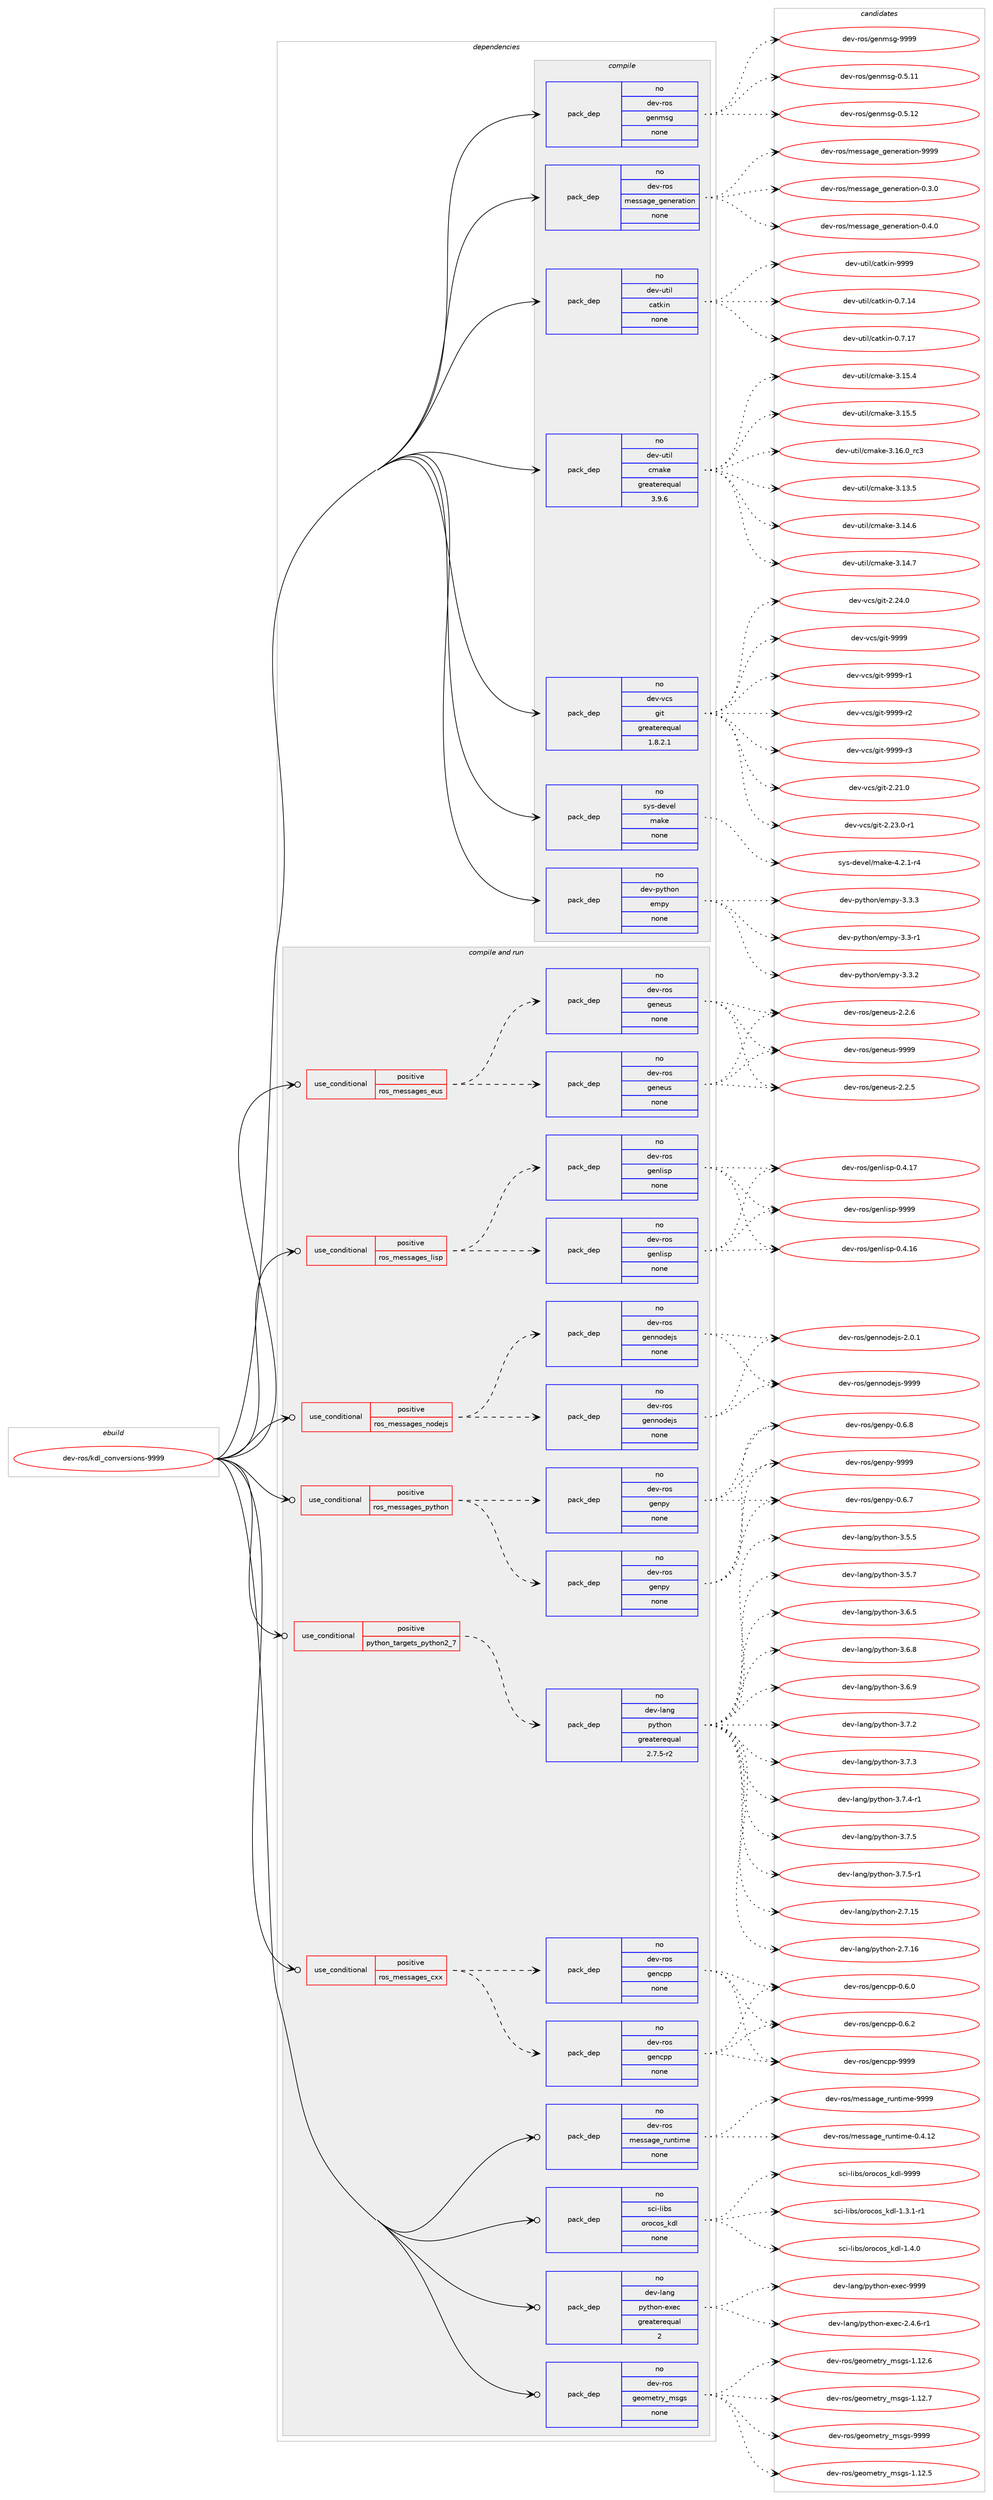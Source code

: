 digraph prolog {

# *************
# Graph options
# *************

newrank=true;
concentrate=true;
compound=true;
graph [rankdir=LR,fontname=Helvetica,fontsize=10,ranksep=1.5];#, ranksep=2.5, nodesep=0.2];
edge  [arrowhead=vee];
node  [fontname=Helvetica,fontsize=10];

# **********
# The ebuild
# **********

subgraph cluster_leftcol {
color=gray;
rank=same;
label=<<i>ebuild</i>>;
id [label="dev-ros/kdl_conversions-9999", color=red, width=4, href="../dev-ros/kdl_conversions-9999.svg"];
}

# ****************
# The dependencies
# ****************

subgraph cluster_midcol {
color=gray;
label=<<i>dependencies</i>>;
subgraph cluster_compile {
fillcolor="#eeeeee";
style=filled;
label=<<i>compile</i>>;
subgraph pack489500 {
dependency655042 [label=<<TABLE BORDER="0" CELLBORDER="1" CELLSPACING="0" CELLPADDING="4" WIDTH="220"><TR><TD ROWSPAN="6" CELLPADDING="30">pack_dep</TD></TR><TR><TD WIDTH="110">no</TD></TR><TR><TD>dev-python</TD></TR><TR><TD>empy</TD></TR><TR><TD>none</TD></TR><TR><TD></TD></TR></TABLE>>, shape=none, color=blue];
}
id:e -> dependency655042:w [weight=20,style="solid",arrowhead="vee"];
subgraph pack489501 {
dependency655043 [label=<<TABLE BORDER="0" CELLBORDER="1" CELLSPACING="0" CELLPADDING="4" WIDTH="220"><TR><TD ROWSPAN="6" CELLPADDING="30">pack_dep</TD></TR><TR><TD WIDTH="110">no</TD></TR><TR><TD>dev-ros</TD></TR><TR><TD>genmsg</TD></TR><TR><TD>none</TD></TR><TR><TD></TD></TR></TABLE>>, shape=none, color=blue];
}
id:e -> dependency655043:w [weight=20,style="solid",arrowhead="vee"];
subgraph pack489502 {
dependency655044 [label=<<TABLE BORDER="0" CELLBORDER="1" CELLSPACING="0" CELLPADDING="4" WIDTH="220"><TR><TD ROWSPAN="6" CELLPADDING="30">pack_dep</TD></TR><TR><TD WIDTH="110">no</TD></TR><TR><TD>dev-ros</TD></TR><TR><TD>message_generation</TD></TR><TR><TD>none</TD></TR><TR><TD></TD></TR></TABLE>>, shape=none, color=blue];
}
id:e -> dependency655044:w [weight=20,style="solid",arrowhead="vee"];
subgraph pack489503 {
dependency655045 [label=<<TABLE BORDER="0" CELLBORDER="1" CELLSPACING="0" CELLPADDING="4" WIDTH="220"><TR><TD ROWSPAN="6" CELLPADDING="30">pack_dep</TD></TR><TR><TD WIDTH="110">no</TD></TR><TR><TD>dev-util</TD></TR><TR><TD>catkin</TD></TR><TR><TD>none</TD></TR><TR><TD></TD></TR></TABLE>>, shape=none, color=blue];
}
id:e -> dependency655045:w [weight=20,style="solid",arrowhead="vee"];
subgraph pack489504 {
dependency655046 [label=<<TABLE BORDER="0" CELLBORDER="1" CELLSPACING="0" CELLPADDING="4" WIDTH="220"><TR><TD ROWSPAN="6" CELLPADDING="30">pack_dep</TD></TR><TR><TD WIDTH="110">no</TD></TR><TR><TD>dev-util</TD></TR><TR><TD>cmake</TD></TR><TR><TD>greaterequal</TD></TR><TR><TD>3.9.6</TD></TR></TABLE>>, shape=none, color=blue];
}
id:e -> dependency655046:w [weight=20,style="solid",arrowhead="vee"];
subgraph pack489505 {
dependency655047 [label=<<TABLE BORDER="0" CELLBORDER="1" CELLSPACING="0" CELLPADDING="4" WIDTH="220"><TR><TD ROWSPAN="6" CELLPADDING="30">pack_dep</TD></TR><TR><TD WIDTH="110">no</TD></TR><TR><TD>dev-vcs</TD></TR><TR><TD>git</TD></TR><TR><TD>greaterequal</TD></TR><TR><TD>1.8.2.1</TD></TR></TABLE>>, shape=none, color=blue];
}
id:e -> dependency655047:w [weight=20,style="solid",arrowhead="vee"];
subgraph pack489506 {
dependency655048 [label=<<TABLE BORDER="0" CELLBORDER="1" CELLSPACING="0" CELLPADDING="4" WIDTH="220"><TR><TD ROWSPAN="6" CELLPADDING="30">pack_dep</TD></TR><TR><TD WIDTH="110">no</TD></TR><TR><TD>sys-devel</TD></TR><TR><TD>make</TD></TR><TR><TD>none</TD></TR><TR><TD></TD></TR></TABLE>>, shape=none, color=blue];
}
id:e -> dependency655048:w [weight=20,style="solid",arrowhead="vee"];
}
subgraph cluster_compileandrun {
fillcolor="#eeeeee";
style=filled;
label=<<i>compile and run</i>>;
subgraph cond153636 {
dependency655049 [label=<<TABLE BORDER="0" CELLBORDER="1" CELLSPACING="0" CELLPADDING="4"><TR><TD ROWSPAN="3" CELLPADDING="10">use_conditional</TD></TR><TR><TD>positive</TD></TR><TR><TD>python_targets_python2_7</TD></TR></TABLE>>, shape=none, color=red];
subgraph pack489507 {
dependency655050 [label=<<TABLE BORDER="0" CELLBORDER="1" CELLSPACING="0" CELLPADDING="4" WIDTH="220"><TR><TD ROWSPAN="6" CELLPADDING="30">pack_dep</TD></TR><TR><TD WIDTH="110">no</TD></TR><TR><TD>dev-lang</TD></TR><TR><TD>python</TD></TR><TR><TD>greaterequal</TD></TR><TR><TD>2.7.5-r2</TD></TR></TABLE>>, shape=none, color=blue];
}
dependency655049:e -> dependency655050:w [weight=20,style="dashed",arrowhead="vee"];
}
id:e -> dependency655049:w [weight=20,style="solid",arrowhead="odotvee"];
subgraph cond153637 {
dependency655051 [label=<<TABLE BORDER="0" CELLBORDER="1" CELLSPACING="0" CELLPADDING="4"><TR><TD ROWSPAN="3" CELLPADDING="10">use_conditional</TD></TR><TR><TD>positive</TD></TR><TR><TD>ros_messages_cxx</TD></TR></TABLE>>, shape=none, color=red];
subgraph pack489508 {
dependency655052 [label=<<TABLE BORDER="0" CELLBORDER="1" CELLSPACING="0" CELLPADDING="4" WIDTH="220"><TR><TD ROWSPAN="6" CELLPADDING="30">pack_dep</TD></TR><TR><TD WIDTH="110">no</TD></TR><TR><TD>dev-ros</TD></TR><TR><TD>gencpp</TD></TR><TR><TD>none</TD></TR><TR><TD></TD></TR></TABLE>>, shape=none, color=blue];
}
dependency655051:e -> dependency655052:w [weight=20,style="dashed",arrowhead="vee"];
subgraph pack489509 {
dependency655053 [label=<<TABLE BORDER="0" CELLBORDER="1" CELLSPACING="0" CELLPADDING="4" WIDTH="220"><TR><TD ROWSPAN="6" CELLPADDING="30">pack_dep</TD></TR><TR><TD WIDTH="110">no</TD></TR><TR><TD>dev-ros</TD></TR><TR><TD>gencpp</TD></TR><TR><TD>none</TD></TR><TR><TD></TD></TR></TABLE>>, shape=none, color=blue];
}
dependency655051:e -> dependency655053:w [weight=20,style="dashed",arrowhead="vee"];
}
id:e -> dependency655051:w [weight=20,style="solid",arrowhead="odotvee"];
subgraph cond153638 {
dependency655054 [label=<<TABLE BORDER="0" CELLBORDER="1" CELLSPACING="0" CELLPADDING="4"><TR><TD ROWSPAN="3" CELLPADDING="10">use_conditional</TD></TR><TR><TD>positive</TD></TR><TR><TD>ros_messages_eus</TD></TR></TABLE>>, shape=none, color=red];
subgraph pack489510 {
dependency655055 [label=<<TABLE BORDER="0" CELLBORDER="1" CELLSPACING="0" CELLPADDING="4" WIDTH="220"><TR><TD ROWSPAN="6" CELLPADDING="30">pack_dep</TD></TR><TR><TD WIDTH="110">no</TD></TR><TR><TD>dev-ros</TD></TR><TR><TD>geneus</TD></TR><TR><TD>none</TD></TR><TR><TD></TD></TR></TABLE>>, shape=none, color=blue];
}
dependency655054:e -> dependency655055:w [weight=20,style="dashed",arrowhead="vee"];
subgraph pack489511 {
dependency655056 [label=<<TABLE BORDER="0" CELLBORDER="1" CELLSPACING="0" CELLPADDING="4" WIDTH="220"><TR><TD ROWSPAN="6" CELLPADDING="30">pack_dep</TD></TR><TR><TD WIDTH="110">no</TD></TR><TR><TD>dev-ros</TD></TR><TR><TD>geneus</TD></TR><TR><TD>none</TD></TR><TR><TD></TD></TR></TABLE>>, shape=none, color=blue];
}
dependency655054:e -> dependency655056:w [weight=20,style="dashed",arrowhead="vee"];
}
id:e -> dependency655054:w [weight=20,style="solid",arrowhead="odotvee"];
subgraph cond153639 {
dependency655057 [label=<<TABLE BORDER="0" CELLBORDER="1" CELLSPACING="0" CELLPADDING="4"><TR><TD ROWSPAN="3" CELLPADDING="10">use_conditional</TD></TR><TR><TD>positive</TD></TR><TR><TD>ros_messages_lisp</TD></TR></TABLE>>, shape=none, color=red];
subgraph pack489512 {
dependency655058 [label=<<TABLE BORDER="0" CELLBORDER="1" CELLSPACING="0" CELLPADDING="4" WIDTH="220"><TR><TD ROWSPAN="6" CELLPADDING="30">pack_dep</TD></TR><TR><TD WIDTH="110">no</TD></TR><TR><TD>dev-ros</TD></TR><TR><TD>genlisp</TD></TR><TR><TD>none</TD></TR><TR><TD></TD></TR></TABLE>>, shape=none, color=blue];
}
dependency655057:e -> dependency655058:w [weight=20,style="dashed",arrowhead="vee"];
subgraph pack489513 {
dependency655059 [label=<<TABLE BORDER="0" CELLBORDER="1" CELLSPACING="0" CELLPADDING="4" WIDTH="220"><TR><TD ROWSPAN="6" CELLPADDING="30">pack_dep</TD></TR><TR><TD WIDTH="110">no</TD></TR><TR><TD>dev-ros</TD></TR><TR><TD>genlisp</TD></TR><TR><TD>none</TD></TR><TR><TD></TD></TR></TABLE>>, shape=none, color=blue];
}
dependency655057:e -> dependency655059:w [weight=20,style="dashed",arrowhead="vee"];
}
id:e -> dependency655057:w [weight=20,style="solid",arrowhead="odotvee"];
subgraph cond153640 {
dependency655060 [label=<<TABLE BORDER="0" CELLBORDER="1" CELLSPACING="0" CELLPADDING="4"><TR><TD ROWSPAN="3" CELLPADDING="10">use_conditional</TD></TR><TR><TD>positive</TD></TR><TR><TD>ros_messages_nodejs</TD></TR></TABLE>>, shape=none, color=red];
subgraph pack489514 {
dependency655061 [label=<<TABLE BORDER="0" CELLBORDER="1" CELLSPACING="0" CELLPADDING="4" WIDTH="220"><TR><TD ROWSPAN="6" CELLPADDING="30">pack_dep</TD></TR><TR><TD WIDTH="110">no</TD></TR><TR><TD>dev-ros</TD></TR><TR><TD>gennodejs</TD></TR><TR><TD>none</TD></TR><TR><TD></TD></TR></TABLE>>, shape=none, color=blue];
}
dependency655060:e -> dependency655061:w [weight=20,style="dashed",arrowhead="vee"];
subgraph pack489515 {
dependency655062 [label=<<TABLE BORDER="0" CELLBORDER="1" CELLSPACING="0" CELLPADDING="4" WIDTH="220"><TR><TD ROWSPAN="6" CELLPADDING="30">pack_dep</TD></TR><TR><TD WIDTH="110">no</TD></TR><TR><TD>dev-ros</TD></TR><TR><TD>gennodejs</TD></TR><TR><TD>none</TD></TR><TR><TD></TD></TR></TABLE>>, shape=none, color=blue];
}
dependency655060:e -> dependency655062:w [weight=20,style="dashed",arrowhead="vee"];
}
id:e -> dependency655060:w [weight=20,style="solid",arrowhead="odotvee"];
subgraph cond153641 {
dependency655063 [label=<<TABLE BORDER="0" CELLBORDER="1" CELLSPACING="0" CELLPADDING="4"><TR><TD ROWSPAN="3" CELLPADDING="10">use_conditional</TD></TR><TR><TD>positive</TD></TR><TR><TD>ros_messages_python</TD></TR></TABLE>>, shape=none, color=red];
subgraph pack489516 {
dependency655064 [label=<<TABLE BORDER="0" CELLBORDER="1" CELLSPACING="0" CELLPADDING="4" WIDTH="220"><TR><TD ROWSPAN="6" CELLPADDING="30">pack_dep</TD></TR><TR><TD WIDTH="110">no</TD></TR><TR><TD>dev-ros</TD></TR><TR><TD>genpy</TD></TR><TR><TD>none</TD></TR><TR><TD></TD></TR></TABLE>>, shape=none, color=blue];
}
dependency655063:e -> dependency655064:w [weight=20,style="dashed",arrowhead="vee"];
subgraph pack489517 {
dependency655065 [label=<<TABLE BORDER="0" CELLBORDER="1" CELLSPACING="0" CELLPADDING="4" WIDTH="220"><TR><TD ROWSPAN="6" CELLPADDING="30">pack_dep</TD></TR><TR><TD WIDTH="110">no</TD></TR><TR><TD>dev-ros</TD></TR><TR><TD>genpy</TD></TR><TR><TD>none</TD></TR><TR><TD></TD></TR></TABLE>>, shape=none, color=blue];
}
dependency655063:e -> dependency655065:w [weight=20,style="dashed",arrowhead="vee"];
}
id:e -> dependency655063:w [weight=20,style="solid",arrowhead="odotvee"];
subgraph pack489518 {
dependency655066 [label=<<TABLE BORDER="0" CELLBORDER="1" CELLSPACING="0" CELLPADDING="4" WIDTH="220"><TR><TD ROWSPAN="6" CELLPADDING="30">pack_dep</TD></TR><TR><TD WIDTH="110">no</TD></TR><TR><TD>dev-lang</TD></TR><TR><TD>python-exec</TD></TR><TR><TD>greaterequal</TD></TR><TR><TD>2</TD></TR></TABLE>>, shape=none, color=blue];
}
id:e -> dependency655066:w [weight=20,style="solid",arrowhead="odotvee"];
subgraph pack489519 {
dependency655067 [label=<<TABLE BORDER="0" CELLBORDER="1" CELLSPACING="0" CELLPADDING="4" WIDTH="220"><TR><TD ROWSPAN="6" CELLPADDING="30">pack_dep</TD></TR><TR><TD WIDTH="110">no</TD></TR><TR><TD>dev-ros</TD></TR><TR><TD>geometry_msgs</TD></TR><TR><TD>none</TD></TR><TR><TD></TD></TR></TABLE>>, shape=none, color=blue];
}
id:e -> dependency655067:w [weight=20,style="solid",arrowhead="odotvee"];
subgraph pack489520 {
dependency655068 [label=<<TABLE BORDER="0" CELLBORDER="1" CELLSPACING="0" CELLPADDING="4" WIDTH="220"><TR><TD ROWSPAN="6" CELLPADDING="30">pack_dep</TD></TR><TR><TD WIDTH="110">no</TD></TR><TR><TD>dev-ros</TD></TR><TR><TD>message_runtime</TD></TR><TR><TD>none</TD></TR><TR><TD></TD></TR></TABLE>>, shape=none, color=blue];
}
id:e -> dependency655068:w [weight=20,style="solid",arrowhead="odotvee"];
subgraph pack489521 {
dependency655069 [label=<<TABLE BORDER="0" CELLBORDER="1" CELLSPACING="0" CELLPADDING="4" WIDTH="220"><TR><TD ROWSPAN="6" CELLPADDING="30">pack_dep</TD></TR><TR><TD WIDTH="110">no</TD></TR><TR><TD>sci-libs</TD></TR><TR><TD>orocos_kdl</TD></TR><TR><TD>none</TD></TR><TR><TD></TD></TR></TABLE>>, shape=none, color=blue];
}
id:e -> dependency655069:w [weight=20,style="solid",arrowhead="odotvee"];
}
subgraph cluster_run {
fillcolor="#eeeeee";
style=filled;
label=<<i>run</i>>;
}
}

# **************
# The candidates
# **************

subgraph cluster_choices {
rank=same;
color=gray;
label=<<i>candidates</i>>;

subgraph choice489500 {
color=black;
nodesep=1;
choice1001011184511212111610411111047101109112121455146514511449 [label="dev-python/empy-3.3-r1", color=red, width=4,href="../dev-python/empy-3.3-r1.svg"];
choice1001011184511212111610411111047101109112121455146514650 [label="dev-python/empy-3.3.2", color=red, width=4,href="../dev-python/empy-3.3.2.svg"];
choice1001011184511212111610411111047101109112121455146514651 [label="dev-python/empy-3.3.3", color=red, width=4,href="../dev-python/empy-3.3.3.svg"];
dependency655042:e -> choice1001011184511212111610411111047101109112121455146514511449:w [style=dotted,weight="100"];
dependency655042:e -> choice1001011184511212111610411111047101109112121455146514650:w [style=dotted,weight="100"];
dependency655042:e -> choice1001011184511212111610411111047101109112121455146514651:w [style=dotted,weight="100"];
}
subgraph choice489501 {
color=black;
nodesep=1;
choice100101118451141111154710310111010911510345484653464949 [label="dev-ros/genmsg-0.5.11", color=red, width=4,href="../dev-ros/genmsg-0.5.11.svg"];
choice100101118451141111154710310111010911510345484653464950 [label="dev-ros/genmsg-0.5.12", color=red, width=4,href="../dev-ros/genmsg-0.5.12.svg"];
choice10010111845114111115471031011101091151034557575757 [label="dev-ros/genmsg-9999", color=red, width=4,href="../dev-ros/genmsg-9999.svg"];
dependency655043:e -> choice100101118451141111154710310111010911510345484653464949:w [style=dotted,weight="100"];
dependency655043:e -> choice100101118451141111154710310111010911510345484653464950:w [style=dotted,weight="100"];
dependency655043:e -> choice10010111845114111115471031011101091151034557575757:w [style=dotted,weight="100"];
}
subgraph choice489502 {
color=black;
nodesep=1;
choice1001011184511411111547109101115115971031019510310111010111497116105111110454846514648 [label="dev-ros/message_generation-0.3.0", color=red, width=4,href="../dev-ros/message_generation-0.3.0.svg"];
choice1001011184511411111547109101115115971031019510310111010111497116105111110454846524648 [label="dev-ros/message_generation-0.4.0", color=red, width=4,href="../dev-ros/message_generation-0.4.0.svg"];
choice10010111845114111115471091011151159710310195103101110101114971161051111104557575757 [label="dev-ros/message_generation-9999", color=red, width=4,href="../dev-ros/message_generation-9999.svg"];
dependency655044:e -> choice1001011184511411111547109101115115971031019510310111010111497116105111110454846514648:w [style=dotted,weight="100"];
dependency655044:e -> choice1001011184511411111547109101115115971031019510310111010111497116105111110454846524648:w [style=dotted,weight="100"];
dependency655044:e -> choice10010111845114111115471091011151159710310195103101110101114971161051111104557575757:w [style=dotted,weight="100"];
}
subgraph choice489503 {
color=black;
nodesep=1;
choice1001011184511711610510847999711610710511045484655464952 [label="dev-util/catkin-0.7.14", color=red, width=4,href="../dev-util/catkin-0.7.14.svg"];
choice1001011184511711610510847999711610710511045484655464955 [label="dev-util/catkin-0.7.17", color=red, width=4,href="../dev-util/catkin-0.7.17.svg"];
choice100101118451171161051084799971161071051104557575757 [label="dev-util/catkin-9999", color=red, width=4,href="../dev-util/catkin-9999.svg"];
dependency655045:e -> choice1001011184511711610510847999711610710511045484655464952:w [style=dotted,weight="100"];
dependency655045:e -> choice1001011184511711610510847999711610710511045484655464955:w [style=dotted,weight="100"];
dependency655045:e -> choice100101118451171161051084799971161071051104557575757:w [style=dotted,weight="100"];
}
subgraph choice489504 {
color=black;
nodesep=1;
choice1001011184511711610510847991099710710145514649514653 [label="dev-util/cmake-3.13.5", color=red, width=4,href="../dev-util/cmake-3.13.5.svg"];
choice1001011184511711610510847991099710710145514649524654 [label="dev-util/cmake-3.14.6", color=red, width=4,href="../dev-util/cmake-3.14.6.svg"];
choice1001011184511711610510847991099710710145514649524655 [label="dev-util/cmake-3.14.7", color=red, width=4,href="../dev-util/cmake-3.14.7.svg"];
choice1001011184511711610510847991099710710145514649534652 [label="dev-util/cmake-3.15.4", color=red, width=4,href="../dev-util/cmake-3.15.4.svg"];
choice1001011184511711610510847991099710710145514649534653 [label="dev-util/cmake-3.15.5", color=red, width=4,href="../dev-util/cmake-3.15.5.svg"];
choice1001011184511711610510847991099710710145514649544648951149951 [label="dev-util/cmake-3.16.0_rc3", color=red, width=4,href="../dev-util/cmake-3.16.0_rc3.svg"];
dependency655046:e -> choice1001011184511711610510847991099710710145514649514653:w [style=dotted,weight="100"];
dependency655046:e -> choice1001011184511711610510847991099710710145514649524654:w [style=dotted,weight="100"];
dependency655046:e -> choice1001011184511711610510847991099710710145514649524655:w [style=dotted,weight="100"];
dependency655046:e -> choice1001011184511711610510847991099710710145514649534652:w [style=dotted,weight="100"];
dependency655046:e -> choice1001011184511711610510847991099710710145514649534653:w [style=dotted,weight="100"];
dependency655046:e -> choice1001011184511711610510847991099710710145514649544648951149951:w [style=dotted,weight="100"];
}
subgraph choice489505 {
color=black;
nodesep=1;
choice10010111845118991154710310511645504650494648 [label="dev-vcs/git-2.21.0", color=red, width=4,href="../dev-vcs/git-2.21.0.svg"];
choice100101118451189911547103105116455046505146484511449 [label="dev-vcs/git-2.23.0-r1", color=red, width=4,href="../dev-vcs/git-2.23.0-r1.svg"];
choice10010111845118991154710310511645504650524648 [label="dev-vcs/git-2.24.0", color=red, width=4,href="../dev-vcs/git-2.24.0.svg"];
choice1001011184511899115471031051164557575757 [label="dev-vcs/git-9999", color=red, width=4,href="../dev-vcs/git-9999.svg"];
choice10010111845118991154710310511645575757574511449 [label="dev-vcs/git-9999-r1", color=red, width=4,href="../dev-vcs/git-9999-r1.svg"];
choice10010111845118991154710310511645575757574511450 [label="dev-vcs/git-9999-r2", color=red, width=4,href="../dev-vcs/git-9999-r2.svg"];
choice10010111845118991154710310511645575757574511451 [label="dev-vcs/git-9999-r3", color=red, width=4,href="../dev-vcs/git-9999-r3.svg"];
dependency655047:e -> choice10010111845118991154710310511645504650494648:w [style=dotted,weight="100"];
dependency655047:e -> choice100101118451189911547103105116455046505146484511449:w [style=dotted,weight="100"];
dependency655047:e -> choice10010111845118991154710310511645504650524648:w [style=dotted,weight="100"];
dependency655047:e -> choice1001011184511899115471031051164557575757:w [style=dotted,weight="100"];
dependency655047:e -> choice10010111845118991154710310511645575757574511449:w [style=dotted,weight="100"];
dependency655047:e -> choice10010111845118991154710310511645575757574511450:w [style=dotted,weight="100"];
dependency655047:e -> choice10010111845118991154710310511645575757574511451:w [style=dotted,weight="100"];
}
subgraph choice489506 {
color=black;
nodesep=1;
choice1151211154510010111810110847109971071014552465046494511452 [label="sys-devel/make-4.2.1-r4", color=red, width=4,href="../sys-devel/make-4.2.1-r4.svg"];
dependency655048:e -> choice1151211154510010111810110847109971071014552465046494511452:w [style=dotted,weight="100"];
}
subgraph choice489507 {
color=black;
nodesep=1;
choice10010111845108971101034711212111610411111045504655464953 [label="dev-lang/python-2.7.15", color=red, width=4,href="../dev-lang/python-2.7.15.svg"];
choice10010111845108971101034711212111610411111045504655464954 [label="dev-lang/python-2.7.16", color=red, width=4,href="../dev-lang/python-2.7.16.svg"];
choice100101118451089711010347112121116104111110455146534653 [label="dev-lang/python-3.5.5", color=red, width=4,href="../dev-lang/python-3.5.5.svg"];
choice100101118451089711010347112121116104111110455146534655 [label="dev-lang/python-3.5.7", color=red, width=4,href="../dev-lang/python-3.5.7.svg"];
choice100101118451089711010347112121116104111110455146544653 [label="dev-lang/python-3.6.5", color=red, width=4,href="../dev-lang/python-3.6.5.svg"];
choice100101118451089711010347112121116104111110455146544656 [label="dev-lang/python-3.6.8", color=red, width=4,href="../dev-lang/python-3.6.8.svg"];
choice100101118451089711010347112121116104111110455146544657 [label="dev-lang/python-3.6.9", color=red, width=4,href="../dev-lang/python-3.6.9.svg"];
choice100101118451089711010347112121116104111110455146554650 [label="dev-lang/python-3.7.2", color=red, width=4,href="../dev-lang/python-3.7.2.svg"];
choice100101118451089711010347112121116104111110455146554651 [label="dev-lang/python-3.7.3", color=red, width=4,href="../dev-lang/python-3.7.3.svg"];
choice1001011184510897110103471121211161041111104551465546524511449 [label="dev-lang/python-3.7.4-r1", color=red, width=4,href="../dev-lang/python-3.7.4-r1.svg"];
choice100101118451089711010347112121116104111110455146554653 [label="dev-lang/python-3.7.5", color=red, width=4,href="../dev-lang/python-3.7.5.svg"];
choice1001011184510897110103471121211161041111104551465546534511449 [label="dev-lang/python-3.7.5-r1", color=red, width=4,href="../dev-lang/python-3.7.5-r1.svg"];
dependency655050:e -> choice10010111845108971101034711212111610411111045504655464953:w [style=dotted,weight="100"];
dependency655050:e -> choice10010111845108971101034711212111610411111045504655464954:w [style=dotted,weight="100"];
dependency655050:e -> choice100101118451089711010347112121116104111110455146534653:w [style=dotted,weight="100"];
dependency655050:e -> choice100101118451089711010347112121116104111110455146534655:w [style=dotted,weight="100"];
dependency655050:e -> choice100101118451089711010347112121116104111110455146544653:w [style=dotted,weight="100"];
dependency655050:e -> choice100101118451089711010347112121116104111110455146544656:w [style=dotted,weight="100"];
dependency655050:e -> choice100101118451089711010347112121116104111110455146544657:w [style=dotted,weight="100"];
dependency655050:e -> choice100101118451089711010347112121116104111110455146554650:w [style=dotted,weight="100"];
dependency655050:e -> choice100101118451089711010347112121116104111110455146554651:w [style=dotted,weight="100"];
dependency655050:e -> choice1001011184510897110103471121211161041111104551465546524511449:w [style=dotted,weight="100"];
dependency655050:e -> choice100101118451089711010347112121116104111110455146554653:w [style=dotted,weight="100"];
dependency655050:e -> choice1001011184510897110103471121211161041111104551465546534511449:w [style=dotted,weight="100"];
}
subgraph choice489508 {
color=black;
nodesep=1;
choice100101118451141111154710310111099112112454846544648 [label="dev-ros/gencpp-0.6.0", color=red, width=4,href="../dev-ros/gencpp-0.6.0.svg"];
choice100101118451141111154710310111099112112454846544650 [label="dev-ros/gencpp-0.6.2", color=red, width=4,href="../dev-ros/gencpp-0.6.2.svg"];
choice1001011184511411111547103101110991121124557575757 [label="dev-ros/gencpp-9999", color=red, width=4,href="../dev-ros/gencpp-9999.svg"];
dependency655052:e -> choice100101118451141111154710310111099112112454846544648:w [style=dotted,weight="100"];
dependency655052:e -> choice100101118451141111154710310111099112112454846544650:w [style=dotted,weight="100"];
dependency655052:e -> choice1001011184511411111547103101110991121124557575757:w [style=dotted,weight="100"];
}
subgraph choice489509 {
color=black;
nodesep=1;
choice100101118451141111154710310111099112112454846544648 [label="dev-ros/gencpp-0.6.0", color=red, width=4,href="../dev-ros/gencpp-0.6.0.svg"];
choice100101118451141111154710310111099112112454846544650 [label="dev-ros/gencpp-0.6.2", color=red, width=4,href="../dev-ros/gencpp-0.6.2.svg"];
choice1001011184511411111547103101110991121124557575757 [label="dev-ros/gencpp-9999", color=red, width=4,href="../dev-ros/gencpp-9999.svg"];
dependency655053:e -> choice100101118451141111154710310111099112112454846544648:w [style=dotted,weight="100"];
dependency655053:e -> choice100101118451141111154710310111099112112454846544650:w [style=dotted,weight="100"];
dependency655053:e -> choice1001011184511411111547103101110991121124557575757:w [style=dotted,weight="100"];
}
subgraph choice489510 {
color=black;
nodesep=1;
choice1001011184511411111547103101110101117115455046504653 [label="dev-ros/geneus-2.2.5", color=red, width=4,href="../dev-ros/geneus-2.2.5.svg"];
choice1001011184511411111547103101110101117115455046504654 [label="dev-ros/geneus-2.2.6", color=red, width=4,href="../dev-ros/geneus-2.2.6.svg"];
choice10010111845114111115471031011101011171154557575757 [label="dev-ros/geneus-9999", color=red, width=4,href="../dev-ros/geneus-9999.svg"];
dependency655055:e -> choice1001011184511411111547103101110101117115455046504653:w [style=dotted,weight="100"];
dependency655055:e -> choice1001011184511411111547103101110101117115455046504654:w [style=dotted,weight="100"];
dependency655055:e -> choice10010111845114111115471031011101011171154557575757:w [style=dotted,weight="100"];
}
subgraph choice489511 {
color=black;
nodesep=1;
choice1001011184511411111547103101110101117115455046504653 [label="dev-ros/geneus-2.2.5", color=red, width=4,href="../dev-ros/geneus-2.2.5.svg"];
choice1001011184511411111547103101110101117115455046504654 [label="dev-ros/geneus-2.2.6", color=red, width=4,href="../dev-ros/geneus-2.2.6.svg"];
choice10010111845114111115471031011101011171154557575757 [label="dev-ros/geneus-9999", color=red, width=4,href="../dev-ros/geneus-9999.svg"];
dependency655056:e -> choice1001011184511411111547103101110101117115455046504653:w [style=dotted,weight="100"];
dependency655056:e -> choice1001011184511411111547103101110101117115455046504654:w [style=dotted,weight="100"];
dependency655056:e -> choice10010111845114111115471031011101011171154557575757:w [style=dotted,weight="100"];
}
subgraph choice489512 {
color=black;
nodesep=1;
choice100101118451141111154710310111010810511511245484652464954 [label="dev-ros/genlisp-0.4.16", color=red, width=4,href="../dev-ros/genlisp-0.4.16.svg"];
choice100101118451141111154710310111010810511511245484652464955 [label="dev-ros/genlisp-0.4.17", color=red, width=4,href="../dev-ros/genlisp-0.4.17.svg"];
choice10010111845114111115471031011101081051151124557575757 [label="dev-ros/genlisp-9999", color=red, width=4,href="../dev-ros/genlisp-9999.svg"];
dependency655058:e -> choice100101118451141111154710310111010810511511245484652464954:w [style=dotted,weight="100"];
dependency655058:e -> choice100101118451141111154710310111010810511511245484652464955:w [style=dotted,weight="100"];
dependency655058:e -> choice10010111845114111115471031011101081051151124557575757:w [style=dotted,weight="100"];
}
subgraph choice489513 {
color=black;
nodesep=1;
choice100101118451141111154710310111010810511511245484652464954 [label="dev-ros/genlisp-0.4.16", color=red, width=4,href="../dev-ros/genlisp-0.4.16.svg"];
choice100101118451141111154710310111010810511511245484652464955 [label="dev-ros/genlisp-0.4.17", color=red, width=4,href="../dev-ros/genlisp-0.4.17.svg"];
choice10010111845114111115471031011101081051151124557575757 [label="dev-ros/genlisp-9999", color=red, width=4,href="../dev-ros/genlisp-9999.svg"];
dependency655059:e -> choice100101118451141111154710310111010810511511245484652464954:w [style=dotted,weight="100"];
dependency655059:e -> choice100101118451141111154710310111010810511511245484652464955:w [style=dotted,weight="100"];
dependency655059:e -> choice10010111845114111115471031011101081051151124557575757:w [style=dotted,weight="100"];
}
subgraph choice489514 {
color=black;
nodesep=1;
choice1001011184511411111547103101110110111100101106115455046484649 [label="dev-ros/gennodejs-2.0.1", color=red, width=4,href="../dev-ros/gennodejs-2.0.1.svg"];
choice10010111845114111115471031011101101111001011061154557575757 [label="dev-ros/gennodejs-9999", color=red, width=4,href="../dev-ros/gennodejs-9999.svg"];
dependency655061:e -> choice1001011184511411111547103101110110111100101106115455046484649:w [style=dotted,weight="100"];
dependency655061:e -> choice10010111845114111115471031011101101111001011061154557575757:w [style=dotted,weight="100"];
}
subgraph choice489515 {
color=black;
nodesep=1;
choice1001011184511411111547103101110110111100101106115455046484649 [label="dev-ros/gennodejs-2.0.1", color=red, width=4,href="../dev-ros/gennodejs-2.0.1.svg"];
choice10010111845114111115471031011101101111001011061154557575757 [label="dev-ros/gennodejs-9999", color=red, width=4,href="../dev-ros/gennodejs-9999.svg"];
dependency655062:e -> choice1001011184511411111547103101110110111100101106115455046484649:w [style=dotted,weight="100"];
dependency655062:e -> choice10010111845114111115471031011101101111001011061154557575757:w [style=dotted,weight="100"];
}
subgraph choice489516 {
color=black;
nodesep=1;
choice1001011184511411111547103101110112121454846544655 [label="dev-ros/genpy-0.6.7", color=red, width=4,href="../dev-ros/genpy-0.6.7.svg"];
choice1001011184511411111547103101110112121454846544656 [label="dev-ros/genpy-0.6.8", color=red, width=4,href="../dev-ros/genpy-0.6.8.svg"];
choice10010111845114111115471031011101121214557575757 [label="dev-ros/genpy-9999", color=red, width=4,href="../dev-ros/genpy-9999.svg"];
dependency655064:e -> choice1001011184511411111547103101110112121454846544655:w [style=dotted,weight="100"];
dependency655064:e -> choice1001011184511411111547103101110112121454846544656:w [style=dotted,weight="100"];
dependency655064:e -> choice10010111845114111115471031011101121214557575757:w [style=dotted,weight="100"];
}
subgraph choice489517 {
color=black;
nodesep=1;
choice1001011184511411111547103101110112121454846544655 [label="dev-ros/genpy-0.6.7", color=red, width=4,href="../dev-ros/genpy-0.6.7.svg"];
choice1001011184511411111547103101110112121454846544656 [label="dev-ros/genpy-0.6.8", color=red, width=4,href="../dev-ros/genpy-0.6.8.svg"];
choice10010111845114111115471031011101121214557575757 [label="dev-ros/genpy-9999", color=red, width=4,href="../dev-ros/genpy-9999.svg"];
dependency655065:e -> choice1001011184511411111547103101110112121454846544655:w [style=dotted,weight="100"];
dependency655065:e -> choice1001011184511411111547103101110112121454846544656:w [style=dotted,weight="100"];
dependency655065:e -> choice10010111845114111115471031011101121214557575757:w [style=dotted,weight="100"];
}
subgraph choice489518 {
color=black;
nodesep=1;
choice10010111845108971101034711212111610411111045101120101994550465246544511449 [label="dev-lang/python-exec-2.4.6-r1", color=red, width=4,href="../dev-lang/python-exec-2.4.6-r1.svg"];
choice10010111845108971101034711212111610411111045101120101994557575757 [label="dev-lang/python-exec-9999", color=red, width=4,href="../dev-lang/python-exec-9999.svg"];
dependency655066:e -> choice10010111845108971101034711212111610411111045101120101994550465246544511449:w [style=dotted,weight="100"];
dependency655066:e -> choice10010111845108971101034711212111610411111045101120101994557575757:w [style=dotted,weight="100"];
}
subgraph choice489519 {
color=black;
nodesep=1;
choice10010111845114111115471031011111091011161141219510911510311545494649504653 [label="dev-ros/geometry_msgs-1.12.5", color=red, width=4,href="../dev-ros/geometry_msgs-1.12.5.svg"];
choice10010111845114111115471031011111091011161141219510911510311545494649504654 [label="dev-ros/geometry_msgs-1.12.6", color=red, width=4,href="../dev-ros/geometry_msgs-1.12.6.svg"];
choice10010111845114111115471031011111091011161141219510911510311545494649504655 [label="dev-ros/geometry_msgs-1.12.7", color=red, width=4,href="../dev-ros/geometry_msgs-1.12.7.svg"];
choice1001011184511411111547103101111109101116114121951091151031154557575757 [label="dev-ros/geometry_msgs-9999", color=red, width=4,href="../dev-ros/geometry_msgs-9999.svg"];
dependency655067:e -> choice10010111845114111115471031011111091011161141219510911510311545494649504653:w [style=dotted,weight="100"];
dependency655067:e -> choice10010111845114111115471031011111091011161141219510911510311545494649504654:w [style=dotted,weight="100"];
dependency655067:e -> choice10010111845114111115471031011111091011161141219510911510311545494649504655:w [style=dotted,weight="100"];
dependency655067:e -> choice1001011184511411111547103101111109101116114121951091151031154557575757:w [style=dotted,weight="100"];
}
subgraph choice489520 {
color=black;
nodesep=1;
choice1001011184511411111547109101115115971031019511411711011610510910145484652464950 [label="dev-ros/message_runtime-0.4.12", color=red, width=4,href="../dev-ros/message_runtime-0.4.12.svg"];
choice100101118451141111154710910111511597103101951141171101161051091014557575757 [label="dev-ros/message_runtime-9999", color=red, width=4,href="../dev-ros/message_runtime-9999.svg"];
dependency655068:e -> choice1001011184511411111547109101115115971031019511411711011610510910145484652464950:w [style=dotted,weight="100"];
dependency655068:e -> choice100101118451141111154710910111511597103101951141171101161051091014557575757:w [style=dotted,weight="100"];
}
subgraph choice489521 {
color=black;
nodesep=1;
choice1159910545108105981154711111411199111115951071001084549465146494511449 [label="sci-libs/orocos_kdl-1.3.1-r1", color=red, width=4,href="../sci-libs/orocos_kdl-1.3.1-r1.svg"];
choice115991054510810598115471111141119911111595107100108454946524648 [label="sci-libs/orocos_kdl-1.4.0", color=red, width=4,href="../sci-libs/orocos_kdl-1.4.0.svg"];
choice1159910545108105981154711111411199111115951071001084557575757 [label="sci-libs/orocos_kdl-9999", color=red, width=4,href="../sci-libs/orocos_kdl-9999.svg"];
dependency655069:e -> choice1159910545108105981154711111411199111115951071001084549465146494511449:w [style=dotted,weight="100"];
dependency655069:e -> choice115991054510810598115471111141119911111595107100108454946524648:w [style=dotted,weight="100"];
dependency655069:e -> choice1159910545108105981154711111411199111115951071001084557575757:w [style=dotted,weight="100"];
}
}

}

